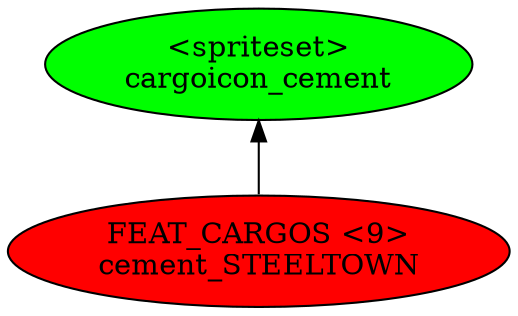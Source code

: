 digraph {
rankdir="BT"
cargoicon_cement [fillcolor=green style="filled" label="<spriteset>\ncargoicon_cement"]
cement_STEELTOWN [fillcolor=red style="filled" label="FEAT_CARGOS <9>\ncement_STEELTOWN"]
cement_STEELTOWN->cargoicon_cement
}
